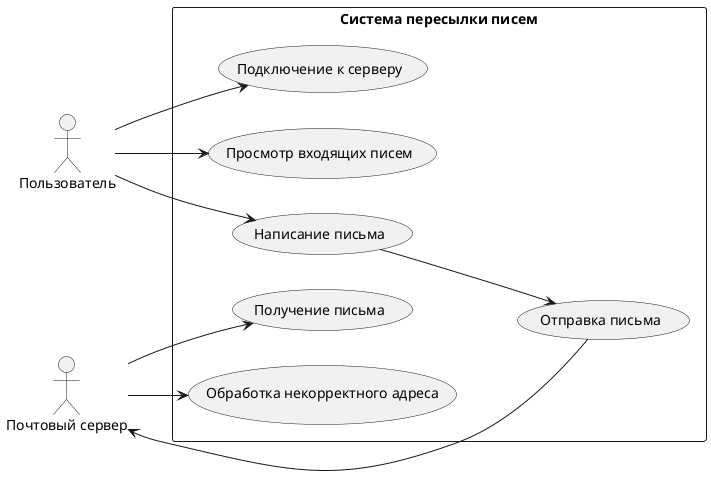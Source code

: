 @startuml
left to right direction

actor "Пользователь" as User
actor "Почтовый сервер" as MailServer

rectangle "Система пересылки писем" as MailSystem {
  usecase "Подключение к серверу" as ConnectServer
  usecase "Просмотр входящих писем" as ViewInbox
  usecase "Написание письма" as WriteMail
  usecase "Отправка письма" as SendMail
  usecase "Получение письма" as ReceiveMail
  usecase "Обработка некорректного адреса" as HandleInvalidAddress

  User --> ConnectServer
  User --> ViewInbox
  User --> WriteMail
  WriteMail --> SendMail
  SendMail --> MailServer
  MailServer --> ReceiveMail
  MailServer --> HandleInvalidAddress
}
@enduml
